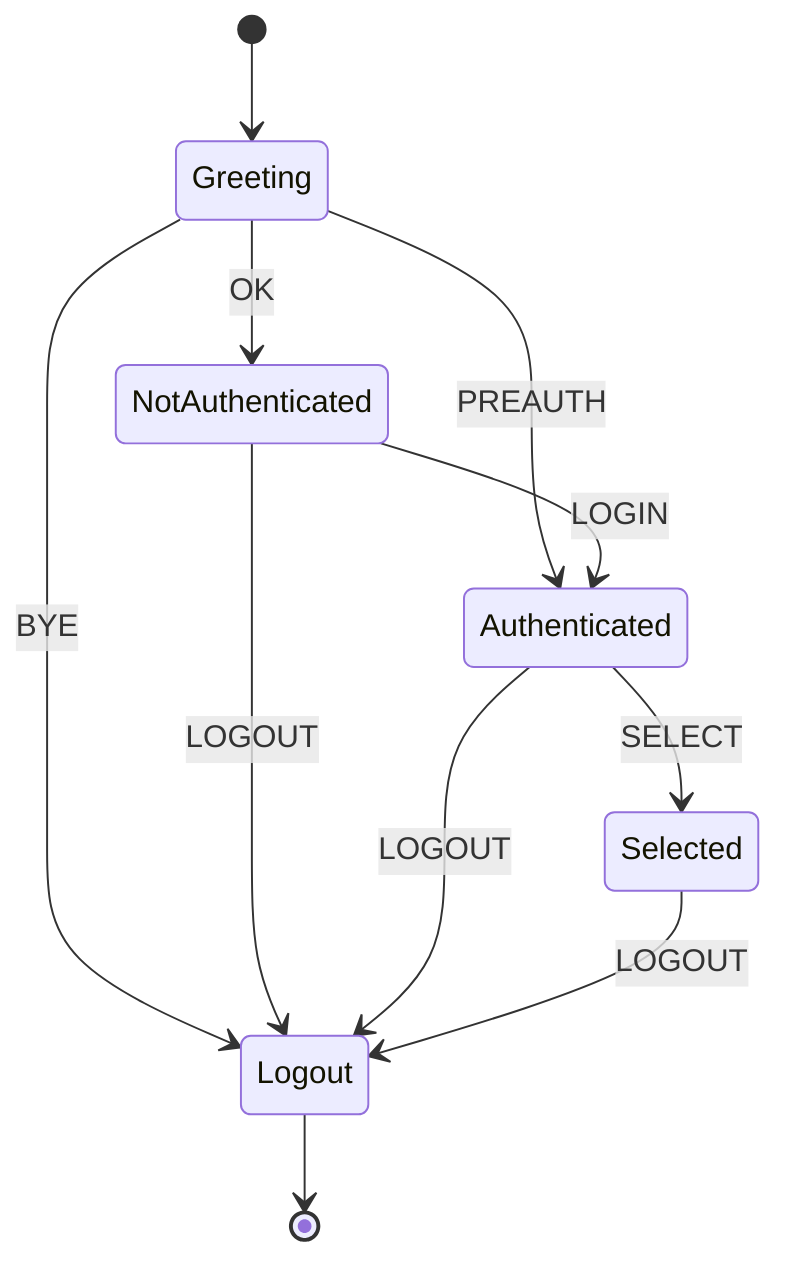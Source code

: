 stateDiagram-v2
    [*] --> Greeting

    Greeting --> NotAuthenticated: OK
    Greeting --> Authenticated: PREAUTH
    Greeting --> Logout: BYE

    NotAuthenticated --> Authenticated: LOGIN
    NotAuthenticated --> Logout: LOGOUT

    Authenticated --> Selected: SELECT
    Authenticated --> Logout: LOGOUT

    Selected --> Logout: LOGOUT

    Logout --> [*]